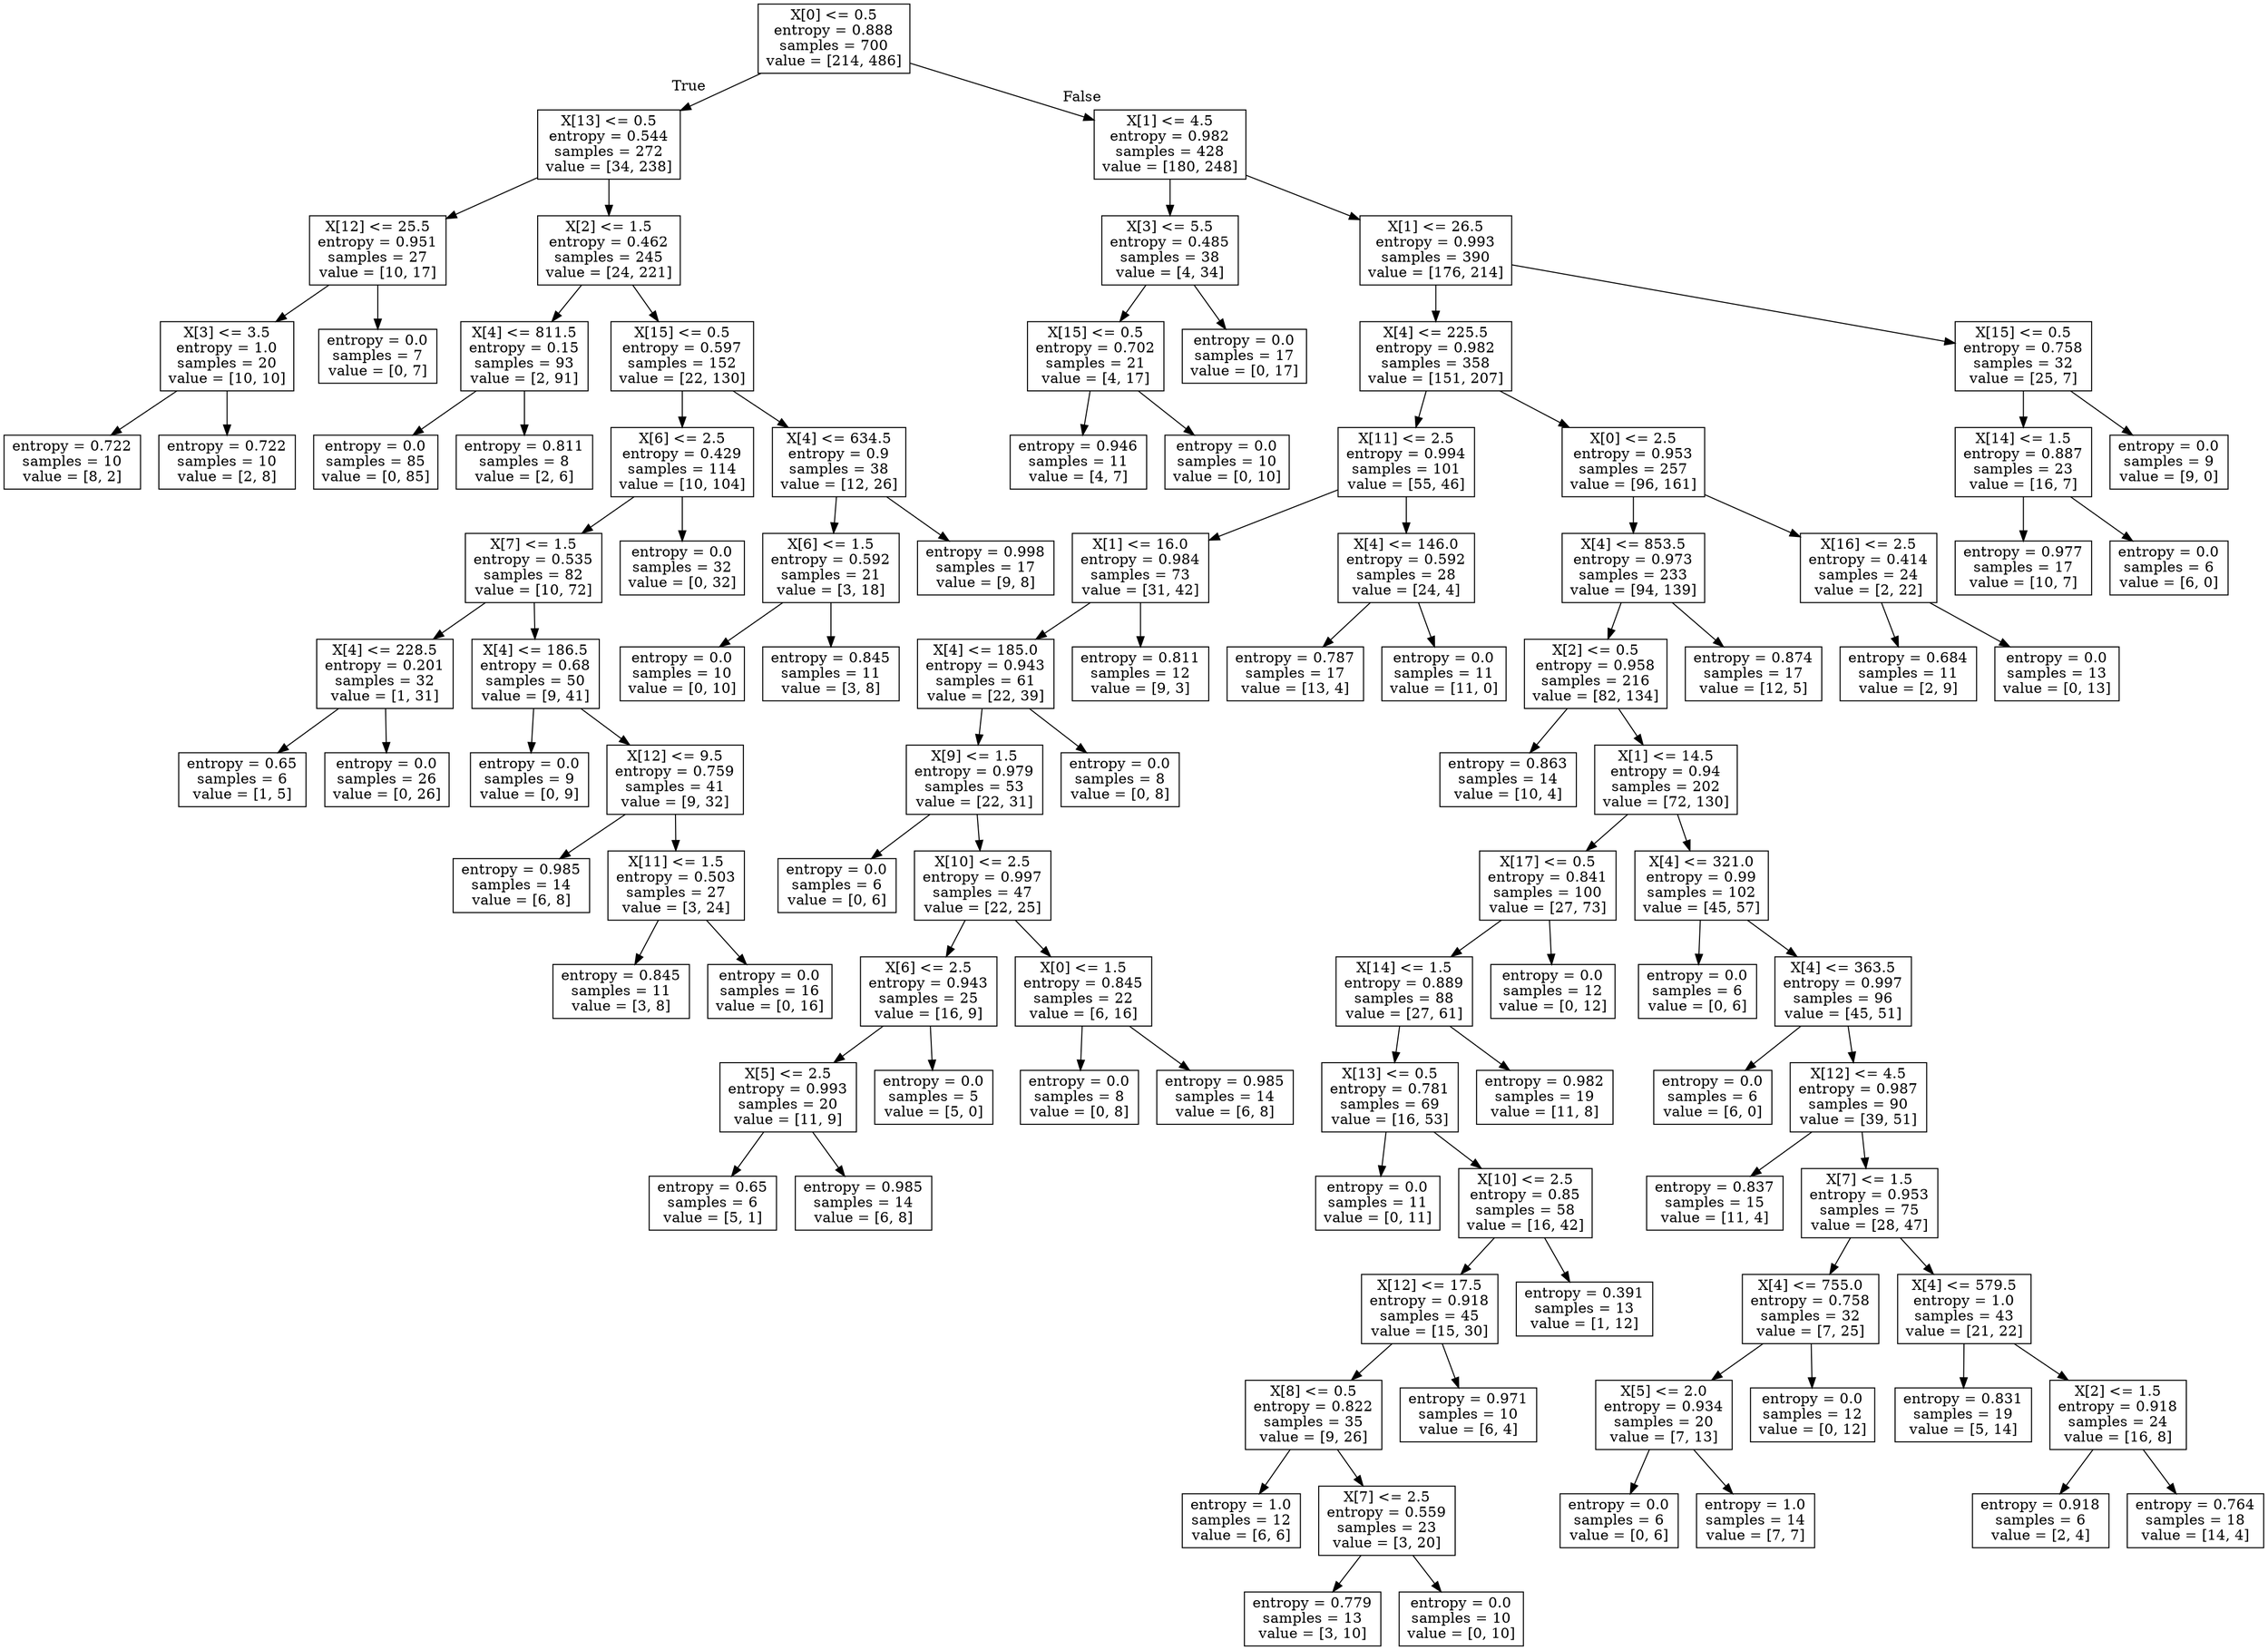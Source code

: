 digraph Tree {
node [shape=box] ;
0 [label="X[0] <= 0.5\nentropy = 0.888\nsamples = 700\nvalue = [214, 486]"] ;
1 [label="X[13] <= 0.5\nentropy = 0.544\nsamples = 272\nvalue = [34, 238]"] ;
0 -> 1 [labeldistance=2.5, labelangle=45, headlabel="True"] ;
2 [label="X[12] <= 25.5\nentropy = 0.951\nsamples = 27\nvalue = [10, 17]"] ;
1 -> 2 ;
3 [label="X[3] <= 3.5\nentropy = 1.0\nsamples = 20\nvalue = [10, 10]"] ;
2 -> 3 ;
4 [label="entropy = 0.722\nsamples = 10\nvalue = [8, 2]"] ;
3 -> 4 ;
5 [label="entropy = 0.722\nsamples = 10\nvalue = [2, 8]"] ;
3 -> 5 ;
6 [label="entropy = 0.0\nsamples = 7\nvalue = [0, 7]"] ;
2 -> 6 ;
7 [label="X[2] <= 1.5\nentropy = 0.462\nsamples = 245\nvalue = [24, 221]"] ;
1 -> 7 ;
8 [label="X[4] <= 811.5\nentropy = 0.15\nsamples = 93\nvalue = [2, 91]"] ;
7 -> 8 ;
9 [label="entropy = 0.0\nsamples = 85\nvalue = [0, 85]"] ;
8 -> 9 ;
10 [label="entropy = 0.811\nsamples = 8\nvalue = [2, 6]"] ;
8 -> 10 ;
11 [label="X[15] <= 0.5\nentropy = 0.597\nsamples = 152\nvalue = [22, 130]"] ;
7 -> 11 ;
12 [label="X[6] <= 2.5\nentropy = 0.429\nsamples = 114\nvalue = [10, 104]"] ;
11 -> 12 ;
13 [label="X[7] <= 1.5\nentropy = 0.535\nsamples = 82\nvalue = [10, 72]"] ;
12 -> 13 ;
14 [label="X[4] <= 228.5\nentropy = 0.201\nsamples = 32\nvalue = [1, 31]"] ;
13 -> 14 ;
15 [label="entropy = 0.65\nsamples = 6\nvalue = [1, 5]"] ;
14 -> 15 ;
16 [label="entropy = 0.0\nsamples = 26\nvalue = [0, 26]"] ;
14 -> 16 ;
17 [label="X[4] <= 186.5\nentropy = 0.68\nsamples = 50\nvalue = [9, 41]"] ;
13 -> 17 ;
18 [label="entropy = 0.0\nsamples = 9\nvalue = [0, 9]"] ;
17 -> 18 ;
19 [label="X[12] <= 9.5\nentropy = 0.759\nsamples = 41\nvalue = [9, 32]"] ;
17 -> 19 ;
20 [label="entropy = 0.985\nsamples = 14\nvalue = [6, 8]"] ;
19 -> 20 ;
21 [label="X[11] <= 1.5\nentropy = 0.503\nsamples = 27\nvalue = [3, 24]"] ;
19 -> 21 ;
22 [label="entropy = 0.845\nsamples = 11\nvalue = [3, 8]"] ;
21 -> 22 ;
23 [label="entropy = 0.0\nsamples = 16\nvalue = [0, 16]"] ;
21 -> 23 ;
24 [label="entropy = 0.0\nsamples = 32\nvalue = [0, 32]"] ;
12 -> 24 ;
25 [label="X[4] <= 634.5\nentropy = 0.9\nsamples = 38\nvalue = [12, 26]"] ;
11 -> 25 ;
26 [label="X[6] <= 1.5\nentropy = 0.592\nsamples = 21\nvalue = [3, 18]"] ;
25 -> 26 ;
27 [label="entropy = 0.0\nsamples = 10\nvalue = [0, 10]"] ;
26 -> 27 ;
28 [label="entropy = 0.845\nsamples = 11\nvalue = [3, 8]"] ;
26 -> 28 ;
29 [label="entropy = 0.998\nsamples = 17\nvalue = [9, 8]"] ;
25 -> 29 ;
30 [label="X[1] <= 4.5\nentropy = 0.982\nsamples = 428\nvalue = [180, 248]"] ;
0 -> 30 [labeldistance=2.5, labelangle=-45, headlabel="False"] ;
31 [label="X[3] <= 5.5\nentropy = 0.485\nsamples = 38\nvalue = [4, 34]"] ;
30 -> 31 ;
32 [label="X[15] <= 0.5\nentropy = 0.702\nsamples = 21\nvalue = [4, 17]"] ;
31 -> 32 ;
33 [label="entropy = 0.946\nsamples = 11\nvalue = [4, 7]"] ;
32 -> 33 ;
34 [label="entropy = 0.0\nsamples = 10\nvalue = [0, 10]"] ;
32 -> 34 ;
35 [label="entropy = 0.0\nsamples = 17\nvalue = [0, 17]"] ;
31 -> 35 ;
36 [label="X[1] <= 26.5\nentropy = 0.993\nsamples = 390\nvalue = [176, 214]"] ;
30 -> 36 ;
37 [label="X[4] <= 225.5\nentropy = 0.982\nsamples = 358\nvalue = [151, 207]"] ;
36 -> 37 ;
38 [label="X[11] <= 2.5\nentropy = 0.994\nsamples = 101\nvalue = [55, 46]"] ;
37 -> 38 ;
39 [label="X[1] <= 16.0\nentropy = 0.984\nsamples = 73\nvalue = [31, 42]"] ;
38 -> 39 ;
40 [label="X[4] <= 185.0\nentropy = 0.943\nsamples = 61\nvalue = [22, 39]"] ;
39 -> 40 ;
41 [label="X[9] <= 1.5\nentropy = 0.979\nsamples = 53\nvalue = [22, 31]"] ;
40 -> 41 ;
42 [label="entropy = 0.0\nsamples = 6\nvalue = [0, 6]"] ;
41 -> 42 ;
43 [label="X[10] <= 2.5\nentropy = 0.997\nsamples = 47\nvalue = [22, 25]"] ;
41 -> 43 ;
44 [label="X[6] <= 2.5\nentropy = 0.943\nsamples = 25\nvalue = [16, 9]"] ;
43 -> 44 ;
45 [label="X[5] <= 2.5\nentropy = 0.993\nsamples = 20\nvalue = [11, 9]"] ;
44 -> 45 ;
46 [label="entropy = 0.65\nsamples = 6\nvalue = [5, 1]"] ;
45 -> 46 ;
47 [label="entropy = 0.985\nsamples = 14\nvalue = [6, 8]"] ;
45 -> 47 ;
48 [label="entropy = 0.0\nsamples = 5\nvalue = [5, 0]"] ;
44 -> 48 ;
49 [label="X[0] <= 1.5\nentropy = 0.845\nsamples = 22\nvalue = [6, 16]"] ;
43 -> 49 ;
50 [label="entropy = 0.0\nsamples = 8\nvalue = [0, 8]"] ;
49 -> 50 ;
51 [label="entropy = 0.985\nsamples = 14\nvalue = [6, 8]"] ;
49 -> 51 ;
52 [label="entropy = 0.0\nsamples = 8\nvalue = [0, 8]"] ;
40 -> 52 ;
53 [label="entropy = 0.811\nsamples = 12\nvalue = [9, 3]"] ;
39 -> 53 ;
54 [label="X[4] <= 146.0\nentropy = 0.592\nsamples = 28\nvalue = [24, 4]"] ;
38 -> 54 ;
55 [label="entropy = 0.787\nsamples = 17\nvalue = [13, 4]"] ;
54 -> 55 ;
56 [label="entropy = 0.0\nsamples = 11\nvalue = [11, 0]"] ;
54 -> 56 ;
57 [label="X[0] <= 2.5\nentropy = 0.953\nsamples = 257\nvalue = [96, 161]"] ;
37 -> 57 ;
58 [label="X[4] <= 853.5\nentropy = 0.973\nsamples = 233\nvalue = [94, 139]"] ;
57 -> 58 ;
59 [label="X[2] <= 0.5\nentropy = 0.958\nsamples = 216\nvalue = [82, 134]"] ;
58 -> 59 ;
60 [label="entropy = 0.863\nsamples = 14\nvalue = [10, 4]"] ;
59 -> 60 ;
61 [label="X[1] <= 14.5\nentropy = 0.94\nsamples = 202\nvalue = [72, 130]"] ;
59 -> 61 ;
62 [label="X[17] <= 0.5\nentropy = 0.841\nsamples = 100\nvalue = [27, 73]"] ;
61 -> 62 ;
63 [label="X[14] <= 1.5\nentropy = 0.889\nsamples = 88\nvalue = [27, 61]"] ;
62 -> 63 ;
64 [label="X[13] <= 0.5\nentropy = 0.781\nsamples = 69\nvalue = [16, 53]"] ;
63 -> 64 ;
65 [label="entropy = 0.0\nsamples = 11\nvalue = [0, 11]"] ;
64 -> 65 ;
66 [label="X[10] <= 2.5\nentropy = 0.85\nsamples = 58\nvalue = [16, 42]"] ;
64 -> 66 ;
67 [label="X[12] <= 17.5\nentropy = 0.918\nsamples = 45\nvalue = [15, 30]"] ;
66 -> 67 ;
68 [label="X[8] <= 0.5\nentropy = 0.822\nsamples = 35\nvalue = [9, 26]"] ;
67 -> 68 ;
69 [label="entropy = 1.0\nsamples = 12\nvalue = [6, 6]"] ;
68 -> 69 ;
70 [label="X[7] <= 2.5\nentropy = 0.559\nsamples = 23\nvalue = [3, 20]"] ;
68 -> 70 ;
71 [label="entropy = 0.779\nsamples = 13\nvalue = [3, 10]"] ;
70 -> 71 ;
72 [label="entropy = 0.0\nsamples = 10\nvalue = [0, 10]"] ;
70 -> 72 ;
73 [label="entropy = 0.971\nsamples = 10\nvalue = [6, 4]"] ;
67 -> 73 ;
74 [label="entropy = 0.391\nsamples = 13\nvalue = [1, 12]"] ;
66 -> 74 ;
75 [label="entropy = 0.982\nsamples = 19\nvalue = [11, 8]"] ;
63 -> 75 ;
76 [label="entropy = 0.0\nsamples = 12\nvalue = [0, 12]"] ;
62 -> 76 ;
77 [label="X[4] <= 321.0\nentropy = 0.99\nsamples = 102\nvalue = [45, 57]"] ;
61 -> 77 ;
78 [label="entropy = 0.0\nsamples = 6\nvalue = [0, 6]"] ;
77 -> 78 ;
79 [label="X[4] <= 363.5\nentropy = 0.997\nsamples = 96\nvalue = [45, 51]"] ;
77 -> 79 ;
80 [label="entropy = 0.0\nsamples = 6\nvalue = [6, 0]"] ;
79 -> 80 ;
81 [label="X[12] <= 4.5\nentropy = 0.987\nsamples = 90\nvalue = [39, 51]"] ;
79 -> 81 ;
82 [label="entropy = 0.837\nsamples = 15\nvalue = [11, 4]"] ;
81 -> 82 ;
83 [label="X[7] <= 1.5\nentropy = 0.953\nsamples = 75\nvalue = [28, 47]"] ;
81 -> 83 ;
84 [label="X[4] <= 755.0\nentropy = 0.758\nsamples = 32\nvalue = [7, 25]"] ;
83 -> 84 ;
85 [label="X[5] <= 2.0\nentropy = 0.934\nsamples = 20\nvalue = [7, 13]"] ;
84 -> 85 ;
86 [label="entropy = 0.0\nsamples = 6\nvalue = [0, 6]"] ;
85 -> 86 ;
87 [label="entropy = 1.0\nsamples = 14\nvalue = [7, 7]"] ;
85 -> 87 ;
88 [label="entropy = 0.0\nsamples = 12\nvalue = [0, 12]"] ;
84 -> 88 ;
89 [label="X[4] <= 579.5\nentropy = 1.0\nsamples = 43\nvalue = [21, 22]"] ;
83 -> 89 ;
90 [label="entropy = 0.831\nsamples = 19\nvalue = [5, 14]"] ;
89 -> 90 ;
91 [label="X[2] <= 1.5\nentropy = 0.918\nsamples = 24\nvalue = [16, 8]"] ;
89 -> 91 ;
92 [label="entropy = 0.918\nsamples = 6\nvalue = [2, 4]"] ;
91 -> 92 ;
93 [label="entropy = 0.764\nsamples = 18\nvalue = [14, 4]"] ;
91 -> 93 ;
94 [label="entropy = 0.874\nsamples = 17\nvalue = [12, 5]"] ;
58 -> 94 ;
95 [label="X[16] <= 2.5\nentropy = 0.414\nsamples = 24\nvalue = [2, 22]"] ;
57 -> 95 ;
96 [label="entropy = 0.684\nsamples = 11\nvalue = [2, 9]"] ;
95 -> 96 ;
97 [label="entropy = 0.0\nsamples = 13\nvalue = [0, 13]"] ;
95 -> 97 ;
98 [label="X[15] <= 0.5\nentropy = 0.758\nsamples = 32\nvalue = [25, 7]"] ;
36 -> 98 ;
99 [label="X[14] <= 1.5\nentropy = 0.887\nsamples = 23\nvalue = [16, 7]"] ;
98 -> 99 ;
100 [label="entropy = 0.977\nsamples = 17\nvalue = [10, 7]"] ;
99 -> 100 ;
101 [label="entropy = 0.0\nsamples = 6\nvalue = [6, 0]"] ;
99 -> 101 ;
102 [label="entropy = 0.0\nsamples = 9\nvalue = [9, 0]"] ;
98 -> 102 ;
}